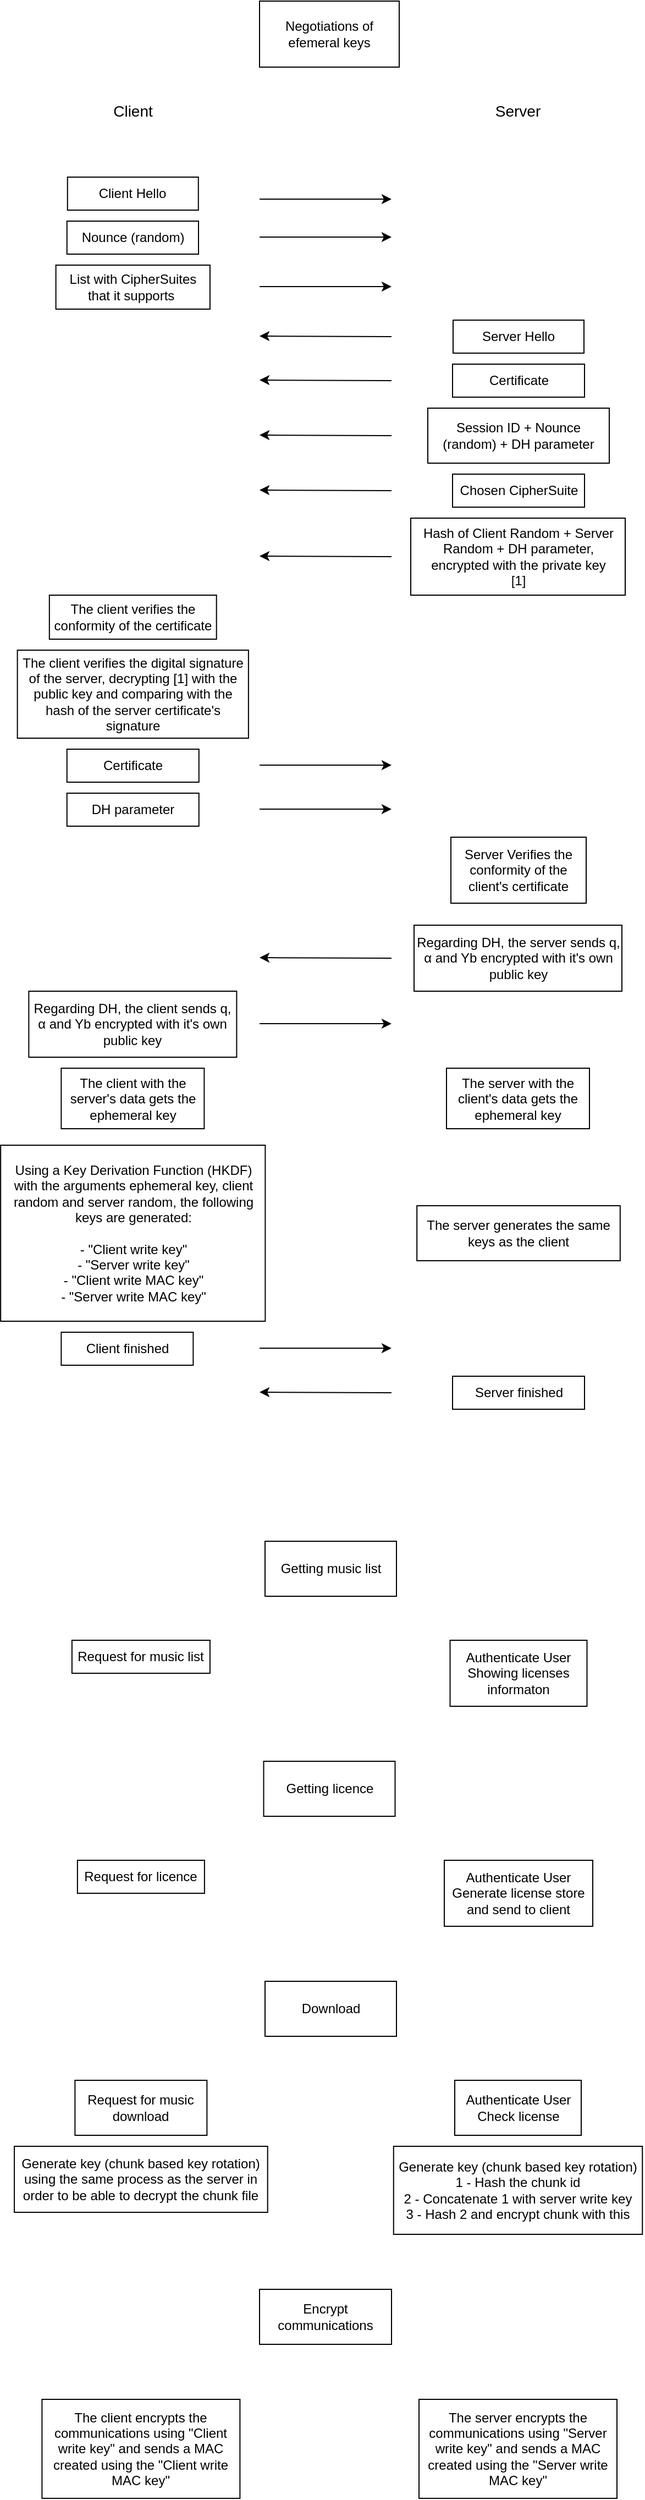 <mxfile version="12.6.5" type="device"><diagram id="ToxsXhBCQsrdMB1Es3Ik" name="Page-1"><mxGraphModel dx="706" dy="2008" grid="1" gridSize="10" guides="1" tooltips="1" connect="1" arrows="1" fold="1" page="1" pageScale="1" pageWidth="850" pageHeight="1100" math="0" shadow="0"><root><mxCell id="0"/><mxCell id="1" parent="0"/><mxCell id="-mcVlJ09CJsQKU-bJ-QF-1" value="&lt;font style=&quot;font-size: 14px&quot;&gt;Server&lt;/font&gt;" style="text;html=1;strokeColor=none;fillColor=none;align=center;verticalAlign=middle;whiteSpace=wrap;rounded=0;" parent="1" vertex="1"><mxGeometry x="575" y="10" width="40" height="20" as="geometry"/></mxCell><mxCell id="-mcVlJ09CJsQKU-bJ-QF-2" value="&lt;font style=&quot;font-size: 14px&quot;&gt;Client&lt;/font&gt;" style="text;html=1;strokeColor=none;fillColor=none;align=center;verticalAlign=middle;whiteSpace=wrap;rounded=0;" parent="1" vertex="1"><mxGeometry x="224.69" y="10" width="40" height="20" as="geometry"/></mxCell><mxCell id="-mcVlJ09CJsQKU-bJ-QF-8" value="Server Hello&lt;br&gt;" style="rounded=0;whiteSpace=wrap;html=1;" parent="1" vertex="1"><mxGeometry x="536" y="210" width="119" height="30" as="geometry"/></mxCell><mxCell id="-mcVlJ09CJsQKU-bJ-QF-9" value="" style="endArrow=classic;html=1;" parent="1" edge="1"><mxGeometry width="50" height="50" relative="1" as="geometry"><mxPoint x="360" y="100" as="sourcePoint"/><mxPoint x="480" y="100" as="targetPoint"/></mxGeometry></mxCell><mxCell id="-mcVlJ09CJsQKU-bJ-QF-17" value="The server with the client's data gets the ephemeral key" style="rounded=0;whiteSpace=wrap;html=1;" parent="1" vertex="1"><mxGeometry x="530" y="890" width="130" height="55" as="geometry"/></mxCell><mxCell id="-mcVlJ09CJsQKU-bJ-QF-18" value="The client verifies the conformity of the certificate" style="rounded=0;whiteSpace=wrap;html=1;" parent="1" vertex="1"><mxGeometry x="168.91" y="460" width="151.94" height="40" as="geometry"/></mxCell><mxCell id="nerVAbbshEKJmBHqYRu4-8" value="Negotiations of efemeral keys" style="rounded=0;whiteSpace=wrap;html=1;" parent="1" vertex="1"><mxGeometry x="360" y="-80" width="127" height="60" as="geometry"/></mxCell><mxCell id="nerVAbbshEKJmBHqYRu4-9" value="Getting music list" style="rounded=0;whiteSpace=wrap;html=1;" parent="1" vertex="1"><mxGeometry x="365" y="1320" width="119.5" height="50" as="geometry"/></mxCell><mxCell id="nerVAbbshEKJmBHqYRu4-10" value="Request for music list" style="whiteSpace=wrap;html=1;" parent="1" vertex="1"><mxGeometry x="189.44" y="1410" width="125.5" height="30" as="geometry"/></mxCell><mxCell id="nerVAbbshEKJmBHqYRu4-11" value="Authenticate User&lt;br&gt;Showing licenses informaton" style="whiteSpace=wrap;html=1;" parent="1" vertex="1"><mxGeometry x="533.25" y="1410" width="124.5" height="60" as="geometry"/></mxCell><mxCell id="nerVAbbshEKJmBHqYRu4-13" value="Request for licence" style="whiteSpace=wrap;html=1;" parent="1" vertex="1"><mxGeometry x="194.44" y="1610" width="115.5" height="30" as="geometry"/></mxCell><mxCell id="nerVAbbshEKJmBHqYRu4-14" value="Authenticate User&lt;br&gt;Generate license store and send to client" style="whiteSpace=wrap;html=1;" parent="1" vertex="1"><mxGeometry x="528" y="1610" width="135" height="60" as="geometry"/></mxCell><mxCell id="nerVAbbshEKJmBHqYRu4-16" value="Request for music download" style="whiteSpace=wrap;html=1;" parent="1" vertex="1"><mxGeometry x="192.19" y="1810" width="120" height="50" as="geometry"/></mxCell><mxCell id="nerVAbbshEKJmBHqYRu4-17" value="Authenticate User&lt;br&gt;Check license" style="whiteSpace=wrap;html=1;" parent="1" vertex="1"><mxGeometry x="537.5" y="1810" width="115" height="50" as="geometry"/></mxCell><mxCell id="nerVAbbshEKJmBHqYRu4-18" value="Generate key (chunk based key rotation)&lt;br&gt;1 - Hash the chunk id&lt;br&gt;2 - Concatenate 1 with server write key&lt;br&gt;3 - Hash 2 and encrypt chunk with this" style="whiteSpace=wrap;html=1;" parent="1" vertex="1"><mxGeometry x="481.88" y="1870" width="226.25" height="80" as="geometry"/></mxCell><mxCell id="nerVAbbshEKJmBHqYRu4-19" value="Generate key (chunk based key rotation)&lt;br&gt;using the same process as the server in order to be able to decrypt the chunk file" style="whiteSpace=wrap;html=1;" parent="1" vertex="1"><mxGeometry x="137.04" y="1870" width="230.31" height="60" as="geometry"/></mxCell><mxCell id="nerVAbbshEKJmBHqYRu4-20" value="Encrypt communications" style="rounded=0;whiteSpace=wrap;html=1;" parent="1" vertex="1"><mxGeometry x="360" y="2000" width="120" height="50" as="geometry"/></mxCell><mxCell id="HV3tUFOVEKbKcCD-3EMf-5" value="Nounce (random)" style="rounded=0;whiteSpace=wrap;html=1;" parent="1" vertex="1"><mxGeometry x="184.88" y="120" width="119.62" height="30" as="geometry"/></mxCell><mxCell id="HV3tUFOVEKbKcCD-3EMf-12" value="Chosen CipherSuite" style="rounded=0;whiteSpace=wrap;html=1;" parent="1" vertex="1"><mxGeometry x="535.5" y="350" width="120" height="30" as="geometry"/></mxCell><mxCell id="HV3tUFOVEKbKcCD-3EMf-15" value="Session ID + Nounce (random) + DH parameter" style="rounded=0;whiteSpace=wrap;html=1;" parent="1" vertex="1"><mxGeometry x="513" y="290" width="165" height="50" as="geometry"/></mxCell><mxCell id="HV3tUFOVEKbKcCD-3EMf-16" value="Hash of Client Random + Server Random + DH parameter, encrypted with the private key&lt;br&gt;[1]" style="rounded=0;whiteSpace=wrap;html=1;" parent="1" vertex="1"><mxGeometry x="497.5" y="390" width="195" height="70" as="geometry"/></mxCell><mxCell id="HV3tUFOVEKbKcCD-3EMf-17" value="List with CipherSuites that it supports&amp;nbsp;" style="rounded=0;whiteSpace=wrap;html=1;" parent="1" vertex="1"><mxGeometry x="174.82" y="160" width="140.13" height="40" as="geometry"/></mxCell><mxCell id="HV3tUFOVEKbKcCD-3EMf-18" value="Client Hello" style="rounded=0;whiteSpace=wrap;html=1;" parent="1" vertex="1"><mxGeometry x="185.38" y="80" width="119" height="30" as="geometry"/></mxCell><mxCell id="HV3tUFOVEKbKcCD-3EMf-19" value="" style="endArrow=classic;html=1;" parent="1" edge="1"><mxGeometry width="50" height="50" relative="1" as="geometry"><mxPoint x="360" y="134.5" as="sourcePoint"/><mxPoint x="480" y="134.5" as="targetPoint"/></mxGeometry></mxCell><mxCell id="HV3tUFOVEKbKcCD-3EMf-20" value="" style="endArrow=classic;html=1;" parent="1" edge="1"><mxGeometry width="50" height="50" relative="1" as="geometry"><mxPoint x="360" y="179.5" as="sourcePoint"/><mxPoint x="480" y="179.5" as="targetPoint"/></mxGeometry></mxCell><mxCell id="HV3tUFOVEKbKcCD-3EMf-21" value="" style="endArrow=classic;html=1;" parent="1" edge="1"><mxGeometry width="50" height="50" relative="1" as="geometry"><mxPoint x="480" y="225" as="sourcePoint"/><mxPoint x="360" y="224.5" as="targetPoint"/></mxGeometry></mxCell><mxCell id="HV3tUFOVEKbKcCD-3EMf-22" value="" style="endArrow=classic;html=1;" parent="1" edge="1"><mxGeometry width="50" height="50" relative="1" as="geometry"><mxPoint x="480" y="265" as="sourcePoint"/><mxPoint x="360" y="264.5" as="targetPoint"/></mxGeometry></mxCell><mxCell id="HV3tUFOVEKbKcCD-3EMf-23" value="" style="endArrow=classic;html=1;" parent="1" edge="1"><mxGeometry width="50" height="50" relative="1" as="geometry"><mxPoint x="480" y="315" as="sourcePoint"/><mxPoint x="360" y="314.5" as="targetPoint"/></mxGeometry></mxCell><mxCell id="HV3tUFOVEKbKcCD-3EMf-24" value="Certificate" style="rounded=0;whiteSpace=wrap;html=1;" parent="1" vertex="1"><mxGeometry x="535.5" y="250" width="120" height="30" as="geometry"/></mxCell><mxCell id="HV3tUFOVEKbKcCD-3EMf-25" value="" style="endArrow=classic;html=1;" parent="1" edge="1"><mxGeometry width="50" height="50" relative="1" as="geometry"><mxPoint x="480" y="365" as="sourcePoint"/><mxPoint x="360" y="364.5" as="targetPoint"/></mxGeometry></mxCell><mxCell id="HV3tUFOVEKbKcCD-3EMf-26" value="" style="endArrow=classic;html=1;" parent="1" edge="1"><mxGeometry width="50" height="50" relative="1" as="geometry"><mxPoint x="480" y="425" as="sourcePoint"/><mxPoint x="360" y="424.5" as="targetPoint"/></mxGeometry></mxCell><mxCell id="HV3tUFOVEKbKcCD-3EMf-27" value="&lt;span style=&quot;white-space: normal&quot;&gt;The client verifies the digital signature of the server, decrypting [1] with the public key and comparing with the hash of the server certificate's signature&lt;/span&gt;" style="rounded=0;whiteSpace=wrap;html=1;" parent="1" vertex="1"><mxGeometry x="139.82" y="510" width="210.12" height="80" as="geometry"/></mxCell><mxCell id="HV3tUFOVEKbKcCD-3EMf-29" value="Certificate" style="rounded=0;whiteSpace=wrap;html=1;" parent="1" vertex="1"><mxGeometry x="184.88" y="600" width="120" height="30" as="geometry"/></mxCell><mxCell id="HV3tUFOVEKbKcCD-3EMf-31" value="DH parameter" style="rounded=0;whiteSpace=wrap;html=1;" parent="1" vertex="1"><mxGeometry x="184.88" y="640" width="120" height="30" as="geometry"/></mxCell><mxCell id="HV3tUFOVEKbKcCD-3EMf-32" value="Regarding DH, the client sends q, α and Yb encrypted with it's own public key" style="rounded=0;whiteSpace=wrap;html=1;" parent="1" vertex="1"><mxGeometry x="150.19" y="820" width="188.99" height="60" as="geometry"/></mxCell><mxCell id="HV3tUFOVEKbKcCD-3EMf-33" value="" style="endArrow=classic;html=1;" parent="1" edge="1"><mxGeometry width="50" height="50" relative="1" as="geometry"><mxPoint x="360" y="614.5" as="sourcePoint"/><mxPoint x="480" y="614.5" as="targetPoint"/></mxGeometry></mxCell><mxCell id="HV3tUFOVEKbKcCD-3EMf-34" value="" style="endArrow=classic;html=1;" parent="1" edge="1"><mxGeometry width="50" height="50" relative="1" as="geometry"><mxPoint x="360" y="654.5" as="sourcePoint"/><mxPoint x="480" y="654.5" as="targetPoint"/></mxGeometry></mxCell><mxCell id="HV3tUFOVEKbKcCD-3EMf-35" value="" style="endArrow=classic;html=1;" parent="1" edge="1"><mxGeometry width="50" height="50" relative="1" as="geometry"><mxPoint x="360" y="849.5" as="sourcePoint"/><mxPoint x="480" y="849.5" as="targetPoint"/></mxGeometry></mxCell><mxCell id="HV3tUFOVEKbKcCD-3EMf-37" value="Server Verifies the conformity of the client's certificate" style="rounded=0;whiteSpace=wrap;html=1;" parent="1" vertex="1"><mxGeometry x="534" y="680" width="123" height="60" as="geometry"/></mxCell><mxCell id="HV3tUFOVEKbKcCD-3EMf-39" value="" style="endArrow=classic;html=1;" parent="1" edge="1"><mxGeometry width="50" height="50" relative="1" as="geometry"><mxPoint x="480" y="790" as="sourcePoint"/><mxPoint x="360" y="789.5" as="targetPoint"/></mxGeometry></mxCell><mxCell id="HV3tUFOVEKbKcCD-3EMf-41" value="The client with the server's data gets the ephemeral key" style="rounded=0;whiteSpace=wrap;html=1;" parent="1" vertex="1"><mxGeometry x="179.68" y="890" width="130" height="55" as="geometry"/></mxCell><mxCell id="HV3tUFOVEKbKcCD-3EMf-44" value="Using a Key Derivation Function (HKDF) with the arguments ephemeral key, client random and server random, the following keys are generated:&lt;br&gt;&lt;br&gt;- &quot;Client write key&quot;&lt;br&gt;- &quot;Server write key&quot;&lt;br&gt;- &quot;Client write MAC key&quot;&lt;br&gt;- &quot;Server write MAC key&quot;" style="rounded=0;whiteSpace=wrap;html=1;" parent="1" vertex="1"><mxGeometry x="124.58" y="960" width="240.62" height="160" as="geometry"/></mxCell><mxCell id="HV3tUFOVEKbKcCD-3EMf-45" value="The server generates the same keys as the client" style="rounded=0;whiteSpace=wrap;html=1;" parent="1" vertex="1"><mxGeometry x="503.1" y="1015" width="184.81" height="50" as="geometry"/></mxCell><mxCell id="HV3tUFOVEKbKcCD-3EMf-46" value="Client finished" style="rounded=0;whiteSpace=wrap;html=1;" parent="1" vertex="1"><mxGeometry x="179.68" y="1130" width="120" height="30" as="geometry"/></mxCell><mxCell id="HV3tUFOVEKbKcCD-3EMf-47" value="Server finished" style="rounded=0;whiteSpace=wrap;html=1;" parent="1" vertex="1"><mxGeometry x="535.5" y="1170" width="120" height="30" as="geometry"/></mxCell><mxCell id="HV3tUFOVEKbKcCD-3EMf-48" value="" style="endArrow=classic;html=1;" parent="1" edge="1"><mxGeometry width="50" height="50" relative="1" as="geometry"><mxPoint x="360" y="1144.5" as="sourcePoint"/><mxPoint x="480" y="1144.5" as="targetPoint"/></mxGeometry></mxCell><mxCell id="HV3tUFOVEKbKcCD-3EMf-49" value="" style="endArrow=classic;html=1;" parent="1" edge="1"><mxGeometry width="50" height="50" relative="1" as="geometry"><mxPoint x="480" y="1185" as="sourcePoint"/><mxPoint x="360" y="1184.5" as="targetPoint"/></mxGeometry></mxCell><mxCell id="HV3tUFOVEKbKcCD-3EMf-50" value="Getting licence" style="rounded=0;whiteSpace=wrap;html=1;" parent="1" vertex="1"><mxGeometry x="363.75" y="1520" width="119.5" height="50" as="geometry"/></mxCell><mxCell id="HV3tUFOVEKbKcCD-3EMf-51" value="Download" style="rounded=0;whiteSpace=wrap;html=1;" parent="1" vertex="1"><mxGeometry x="365" y="1720" width="119.5" height="50" as="geometry"/></mxCell><mxCell id="HV3tUFOVEKbKcCD-3EMf-52" value="The client encrypts the communications using &quot;Client write key&quot; and sends a MAC created using the &quot;Client write MAC key&quot;" style="rounded=0;whiteSpace=wrap;html=1;" parent="1" vertex="1"><mxGeometry x="162.19" y="2100" width="180" height="90" as="geometry"/></mxCell><mxCell id="HV3tUFOVEKbKcCD-3EMf-53" value="The server encrypts the communications using &quot;Server write key&quot; and sends a MAC created using the &quot;Server write MAC key&quot;" style="rounded=0;whiteSpace=wrap;html=1;" parent="1" vertex="1"><mxGeometry x="505.01" y="2100" width="180" height="90" as="geometry"/></mxCell><mxCell id="4t_6XAyP7BRjtZ9jE2N2-1" value="Regarding DH, the server sends q, α and Yb encrypted with it's own public key" style="rounded=0;whiteSpace=wrap;html=1;" parent="1" vertex="1"><mxGeometry x="500.5" y="760" width="188.99" height="60" as="geometry"/></mxCell></root></mxGraphModel></diagram></mxfile>